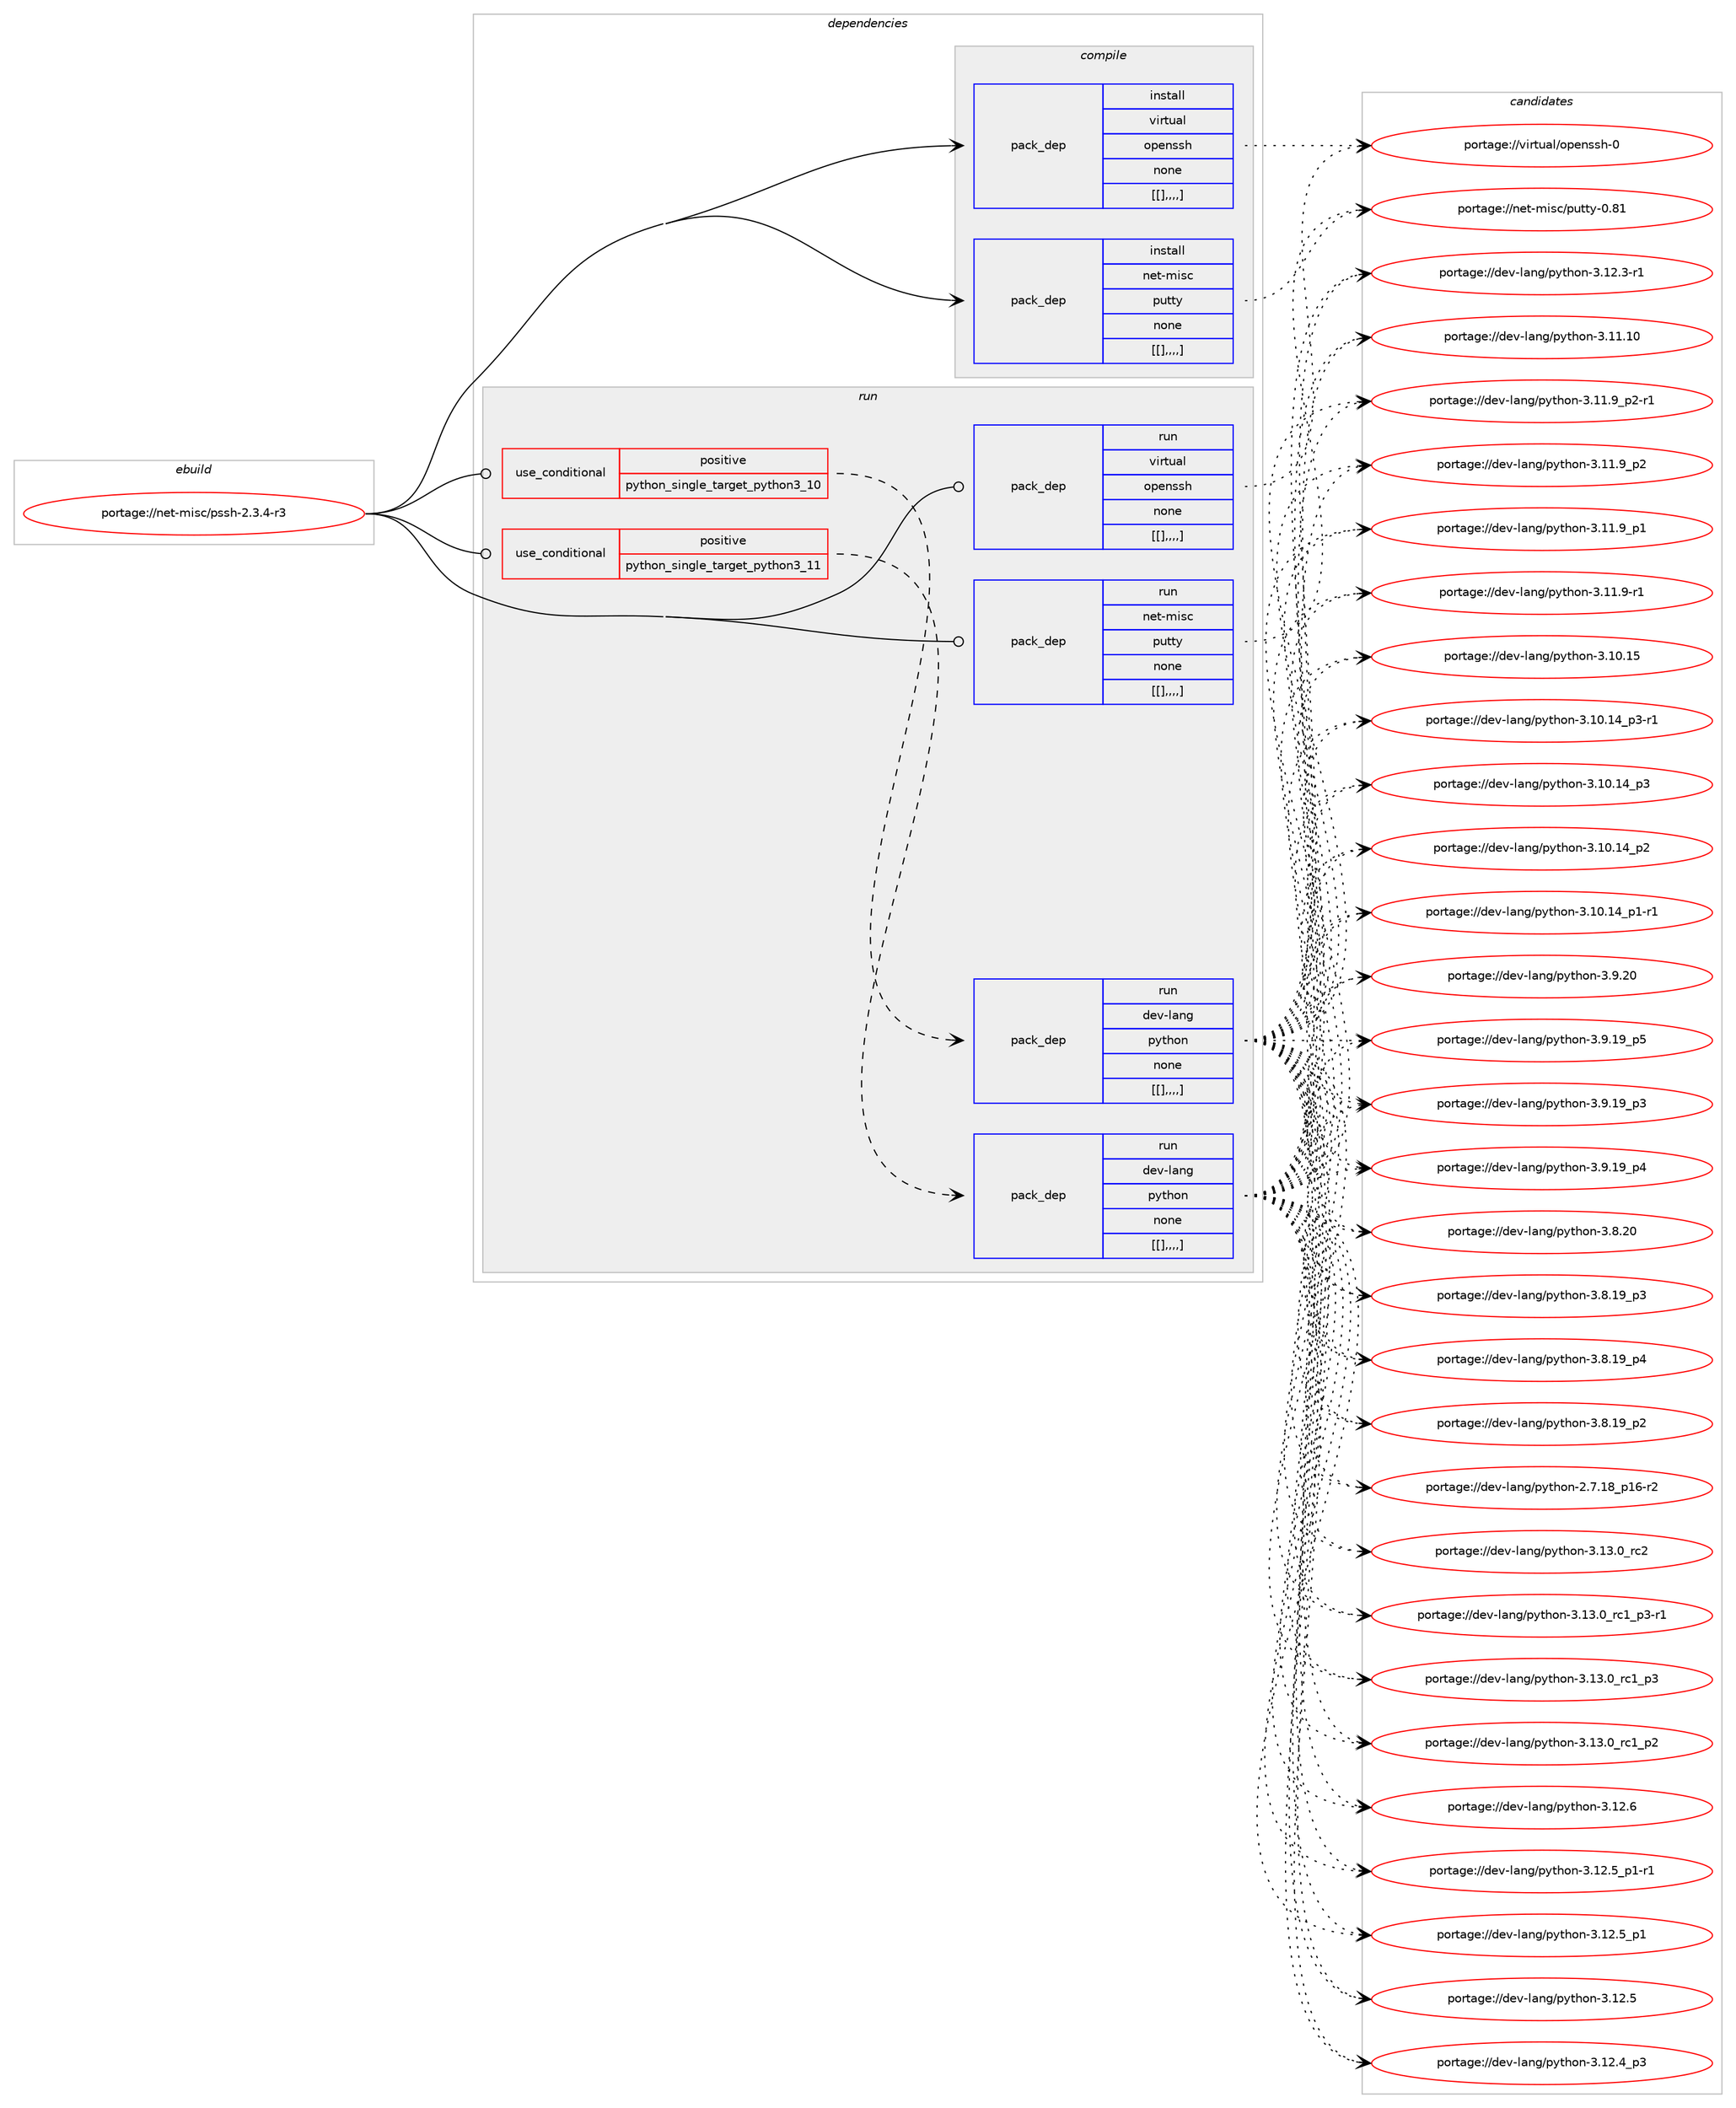 digraph prolog {

# *************
# Graph options
# *************

newrank=true;
concentrate=true;
compound=true;
graph [rankdir=LR,fontname=Helvetica,fontsize=10,ranksep=1.5];#, ranksep=2.5, nodesep=0.2];
edge  [arrowhead=vee];
node  [fontname=Helvetica,fontsize=10];

# **********
# The ebuild
# **********

subgraph cluster_leftcol {
color=gray;
label=<<i>ebuild</i>>;
id [label="portage://net-misc/pssh-2.3.4-r3", color=red, width=4, href="../net-misc/pssh-2.3.4-r3.svg"];
}

# ****************
# The dependencies
# ****************

subgraph cluster_midcol {
color=gray;
label=<<i>dependencies</i>>;
subgraph cluster_compile {
fillcolor="#eeeeee";
style=filled;
label=<<i>compile</i>>;
subgraph pack285732 {
dependency391183 [label=<<TABLE BORDER="0" CELLBORDER="1" CELLSPACING="0" CELLPADDING="4" WIDTH="220"><TR><TD ROWSPAN="6" CELLPADDING="30">pack_dep</TD></TR><TR><TD WIDTH="110">install</TD></TR><TR><TD>virtual</TD></TR><TR><TD>openssh</TD></TR><TR><TD>none</TD></TR><TR><TD>[[],,,,]</TD></TR></TABLE>>, shape=none, color=blue];
}
id:e -> dependency391183:w [weight=20,style="solid",arrowhead="vee"];
subgraph pack285733 {
dependency391184 [label=<<TABLE BORDER="0" CELLBORDER="1" CELLSPACING="0" CELLPADDING="4" WIDTH="220"><TR><TD ROWSPAN="6" CELLPADDING="30">pack_dep</TD></TR><TR><TD WIDTH="110">install</TD></TR><TR><TD>net-misc</TD></TR><TR><TD>putty</TD></TR><TR><TD>none</TD></TR><TR><TD>[[],,,,]</TD></TR></TABLE>>, shape=none, color=blue];
}
id:e -> dependency391184:w [weight=20,style="solid",arrowhead="vee"];
}
subgraph cluster_compileandrun {
fillcolor="#eeeeee";
style=filled;
label=<<i>compile and run</i>>;
}
subgraph cluster_run {
fillcolor="#eeeeee";
style=filled;
label=<<i>run</i>>;
subgraph cond102602 {
dependency391185 [label=<<TABLE BORDER="0" CELLBORDER="1" CELLSPACING="0" CELLPADDING="4"><TR><TD ROWSPAN="3" CELLPADDING="10">use_conditional</TD></TR><TR><TD>positive</TD></TR><TR><TD>python_single_target_python3_10</TD></TR></TABLE>>, shape=none, color=red];
subgraph pack285734 {
dependency391186 [label=<<TABLE BORDER="0" CELLBORDER="1" CELLSPACING="0" CELLPADDING="4" WIDTH="220"><TR><TD ROWSPAN="6" CELLPADDING="30">pack_dep</TD></TR><TR><TD WIDTH="110">run</TD></TR><TR><TD>dev-lang</TD></TR><TR><TD>python</TD></TR><TR><TD>none</TD></TR><TR><TD>[[],,,,]</TD></TR></TABLE>>, shape=none, color=blue];
}
dependency391185:e -> dependency391186:w [weight=20,style="dashed",arrowhead="vee"];
}
id:e -> dependency391185:w [weight=20,style="solid",arrowhead="odot"];
subgraph cond102603 {
dependency391187 [label=<<TABLE BORDER="0" CELLBORDER="1" CELLSPACING="0" CELLPADDING="4"><TR><TD ROWSPAN="3" CELLPADDING="10">use_conditional</TD></TR><TR><TD>positive</TD></TR><TR><TD>python_single_target_python3_11</TD></TR></TABLE>>, shape=none, color=red];
subgraph pack285735 {
dependency391188 [label=<<TABLE BORDER="0" CELLBORDER="1" CELLSPACING="0" CELLPADDING="4" WIDTH="220"><TR><TD ROWSPAN="6" CELLPADDING="30">pack_dep</TD></TR><TR><TD WIDTH="110">run</TD></TR><TR><TD>dev-lang</TD></TR><TR><TD>python</TD></TR><TR><TD>none</TD></TR><TR><TD>[[],,,,]</TD></TR></TABLE>>, shape=none, color=blue];
}
dependency391187:e -> dependency391188:w [weight=20,style="dashed",arrowhead="vee"];
}
id:e -> dependency391187:w [weight=20,style="solid",arrowhead="odot"];
subgraph pack285736 {
dependency391189 [label=<<TABLE BORDER="0" CELLBORDER="1" CELLSPACING="0" CELLPADDING="4" WIDTH="220"><TR><TD ROWSPAN="6" CELLPADDING="30">pack_dep</TD></TR><TR><TD WIDTH="110">run</TD></TR><TR><TD>virtual</TD></TR><TR><TD>openssh</TD></TR><TR><TD>none</TD></TR><TR><TD>[[],,,,]</TD></TR></TABLE>>, shape=none, color=blue];
}
id:e -> dependency391189:w [weight=20,style="solid",arrowhead="odot"];
subgraph pack285737 {
dependency391190 [label=<<TABLE BORDER="0" CELLBORDER="1" CELLSPACING="0" CELLPADDING="4" WIDTH="220"><TR><TD ROWSPAN="6" CELLPADDING="30">pack_dep</TD></TR><TR><TD WIDTH="110">run</TD></TR><TR><TD>net-misc</TD></TR><TR><TD>putty</TD></TR><TR><TD>none</TD></TR><TR><TD>[[],,,,]</TD></TR></TABLE>>, shape=none, color=blue];
}
id:e -> dependency391190:w [weight=20,style="solid",arrowhead="odot"];
}
}

# **************
# The candidates
# **************

subgraph cluster_choices {
rank=same;
color=gray;
label=<<i>candidates</i>>;

subgraph choice285732 {
color=black;
nodesep=1;
choice11810511411611797108471111121011101151151044548 [label="portage://virtual/openssh-0", color=red, width=4,href="../virtual/openssh-0.svg"];
dependency391183:e -> choice11810511411611797108471111121011101151151044548:w [style=dotted,weight="100"];
}
subgraph choice285733 {
color=black;
nodesep=1;
choice1101011164510910511599471121171161161214548465649 [label="portage://net-misc/putty-0.81", color=red, width=4,href="../net-misc/putty-0.81.svg"];
dependency391184:e -> choice1101011164510910511599471121171161161214548465649:w [style=dotted,weight="100"];
}
subgraph choice285734 {
color=black;
nodesep=1;
choice10010111845108971101034711212111610411111045514649514648951149950 [label="portage://dev-lang/python-3.13.0_rc2", color=red, width=4,href="../dev-lang/python-3.13.0_rc2.svg"];
choice1001011184510897110103471121211161041111104551464951464895114994995112514511449 [label="portage://dev-lang/python-3.13.0_rc1_p3-r1", color=red, width=4,href="../dev-lang/python-3.13.0_rc1_p3-r1.svg"];
choice100101118451089711010347112121116104111110455146495146489511499499511251 [label="portage://dev-lang/python-3.13.0_rc1_p3", color=red, width=4,href="../dev-lang/python-3.13.0_rc1_p3.svg"];
choice100101118451089711010347112121116104111110455146495146489511499499511250 [label="portage://dev-lang/python-3.13.0_rc1_p2", color=red, width=4,href="../dev-lang/python-3.13.0_rc1_p2.svg"];
choice10010111845108971101034711212111610411111045514649504654 [label="portage://dev-lang/python-3.12.6", color=red, width=4,href="../dev-lang/python-3.12.6.svg"];
choice1001011184510897110103471121211161041111104551464950465395112494511449 [label="portage://dev-lang/python-3.12.5_p1-r1", color=red, width=4,href="../dev-lang/python-3.12.5_p1-r1.svg"];
choice100101118451089711010347112121116104111110455146495046539511249 [label="portage://dev-lang/python-3.12.5_p1", color=red, width=4,href="../dev-lang/python-3.12.5_p1.svg"];
choice10010111845108971101034711212111610411111045514649504653 [label="portage://dev-lang/python-3.12.5", color=red, width=4,href="../dev-lang/python-3.12.5.svg"];
choice100101118451089711010347112121116104111110455146495046529511251 [label="portage://dev-lang/python-3.12.4_p3", color=red, width=4,href="../dev-lang/python-3.12.4_p3.svg"];
choice100101118451089711010347112121116104111110455146495046514511449 [label="portage://dev-lang/python-3.12.3-r1", color=red, width=4,href="../dev-lang/python-3.12.3-r1.svg"];
choice1001011184510897110103471121211161041111104551464949464948 [label="portage://dev-lang/python-3.11.10", color=red, width=4,href="../dev-lang/python-3.11.10.svg"];
choice1001011184510897110103471121211161041111104551464949465795112504511449 [label="portage://dev-lang/python-3.11.9_p2-r1", color=red, width=4,href="../dev-lang/python-3.11.9_p2-r1.svg"];
choice100101118451089711010347112121116104111110455146494946579511250 [label="portage://dev-lang/python-3.11.9_p2", color=red, width=4,href="../dev-lang/python-3.11.9_p2.svg"];
choice100101118451089711010347112121116104111110455146494946579511249 [label="portage://dev-lang/python-3.11.9_p1", color=red, width=4,href="../dev-lang/python-3.11.9_p1.svg"];
choice100101118451089711010347112121116104111110455146494946574511449 [label="portage://dev-lang/python-3.11.9-r1", color=red, width=4,href="../dev-lang/python-3.11.9-r1.svg"];
choice1001011184510897110103471121211161041111104551464948464953 [label="portage://dev-lang/python-3.10.15", color=red, width=4,href="../dev-lang/python-3.10.15.svg"];
choice100101118451089711010347112121116104111110455146494846495295112514511449 [label="portage://dev-lang/python-3.10.14_p3-r1", color=red, width=4,href="../dev-lang/python-3.10.14_p3-r1.svg"];
choice10010111845108971101034711212111610411111045514649484649529511251 [label="portage://dev-lang/python-3.10.14_p3", color=red, width=4,href="../dev-lang/python-3.10.14_p3.svg"];
choice10010111845108971101034711212111610411111045514649484649529511250 [label="portage://dev-lang/python-3.10.14_p2", color=red, width=4,href="../dev-lang/python-3.10.14_p2.svg"];
choice100101118451089711010347112121116104111110455146494846495295112494511449 [label="portage://dev-lang/python-3.10.14_p1-r1", color=red, width=4,href="../dev-lang/python-3.10.14_p1-r1.svg"];
choice10010111845108971101034711212111610411111045514657465048 [label="portage://dev-lang/python-3.9.20", color=red, width=4,href="../dev-lang/python-3.9.20.svg"];
choice100101118451089711010347112121116104111110455146574649579511253 [label="portage://dev-lang/python-3.9.19_p5", color=red, width=4,href="../dev-lang/python-3.9.19_p5.svg"];
choice100101118451089711010347112121116104111110455146574649579511252 [label="portage://dev-lang/python-3.9.19_p4", color=red, width=4,href="../dev-lang/python-3.9.19_p4.svg"];
choice100101118451089711010347112121116104111110455146574649579511251 [label="portage://dev-lang/python-3.9.19_p3", color=red, width=4,href="../dev-lang/python-3.9.19_p3.svg"];
choice10010111845108971101034711212111610411111045514656465048 [label="portage://dev-lang/python-3.8.20", color=red, width=4,href="../dev-lang/python-3.8.20.svg"];
choice100101118451089711010347112121116104111110455146564649579511252 [label="portage://dev-lang/python-3.8.19_p4", color=red, width=4,href="../dev-lang/python-3.8.19_p4.svg"];
choice100101118451089711010347112121116104111110455146564649579511251 [label="portage://dev-lang/python-3.8.19_p3", color=red, width=4,href="../dev-lang/python-3.8.19_p3.svg"];
choice100101118451089711010347112121116104111110455146564649579511250 [label="portage://dev-lang/python-3.8.19_p2", color=red, width=4,href="../dev-lang/python-3.8.19_p2.svg"];
choice100101118451089711010347112121116104111110455046554649569511249544511450 [label="portage://dev-lang/python-2.7.18_p16-r2", color=red, width=4,href="../dev-lang/python-2.7.18_p16-r2.svg"];
dependency391186:e -> choice10010111845108971101034711212111610411111045514649514648951149950:w [style=dotted,weight="100"];
dependency391186:e -> choice1001011184510897110103471121211161041111104551464951464895114994995112514511449:w [style=dotted,weight="100"];
dependency391186:e -> choice100101118451089711010347112121116104111110455146495146489511499499511251:w [style=dotted,weight="100"];
dependency391186:e -> choice100101118451089711010347112121116104111110455146495146489511499499511250:w [style=dotted,weight="100"];
dependency391186:e -> choice10010111845108971101034711212111610411111045514649504654:w [style=dotted,weight="100"];
dependency391186:e -> choice1001011184510897110103471121211161041111104551464950465395112494511449:w [style=dotted,weight="100"];
dependency391186:e -> choice100101118451089711010347112121116104111110455146495046539511249:w [style=dotted,weight="100"];
dependency391186:e -> choice10010111845108971101034711212111610411111045514649504653:w [style=dotted,weight="100"];
dependency391186:e -> choice100101118451089711010347112121116104111110455146495046529511251:w [style=dotted,weight="100"];
dependency391186:e -> choice100101118451089711010347112121116104111110455146495046514511449:w [style=dotted,weight="100"];
dependency391186:e -> choice1001011184510897110103471121211161041111104551464949464948:w [style=dotted,weight="100"];
dependency391186:e -> choice1001011184510897110103471121211161041111104551464949465795112504511449:w [style=dotted,weight="100"];
dependency391186:e -> choice100101118451089711010347112121116104111110455146494946579511250:w [style=dotted,weight="100"];
dependency391186:e -> choice100101118451089711010347112121116104111110455146494946579511249:w [style=dotted,weight="100"];
dependency391186:e -> choice100101118451089711010347112121116104111110455146494946574511449:w [style=dotted,weight="100"];
dependency391186:e -> choice1001011184510897110103471121211161041111104551464948464953:w [style=dotted,weight="100"];
dependency391186:e -> choice100101118451089711010347112121116104111110455146494846495295112514511449:w [style=dotted,weight="100"];
dependency391186:e -> choice10010111845108971101034711212111610411111045514649484649529511251:w [style=dotted,weight="100"];
dependency391186:e -> choice10010111845108971101034711212111610411111045514649484649529511250:w [style=dotted,weight="100"];
dependency391186:e -> choice100101118451089711010347112121116104111110455146494846495295112494511449:w [style=dotted,weight="100"];
dependency391186:e -> choice10010111845108971101034711212111610411111045514657465048:w [style=dotted,weight="100"];
dependency391186:e -> choice100101118451089711010347112121116104111110455146574649579511253:w [style=dotted,weight="100"];
dependency391186:e -> choice100101118451089711010347112121116104111110455146574649579511252:w [style=dotted,weight="100"];
dependency391186:e -> choice100101118451089711010347112121116104111110455146574649579511251:w [style=dotted,weight="100"];
dependency391186:e -> choice10010111845108971101034711212111610411111045514656465048:w [style=dotted,weight="100"];
dependency391186:e -> choice100101118451089711010347112121116104111110455146564649579511252:w [style=dotted,weight="100"];
dependency391186:e -> choice100101118451089711010347112121116104111110455146564649579511251:w [style=dotted,weight="100"];
dependency391186:e -> choice100101118451089711010347112121116104111110455146564649579511250:w [style=dotted,weight="100"];
dependency391186:e -> choice100101118451089711010347112121116104111110455046554649569511249544511450:w [style=dotted,weight="100"];
}
subgraph choice285735 {
color=black;
nodesep=1;
choice10010111845108971101034711212111610411111045514649514648951149950 [label="portage://dev-lang/python-3.13.0_rc2", color=red, width=4,href="../dev-lang/python-3.13.0_rc2.svg"];
choice1001011184510897110103471121211161041111104551464951464895114994995112514511449 [label="portage://dev-lang/python-3.13.0_rc1_p3-r1", color=red, width=4,href="../dev-lang/python-3.13.0_rc1_p3-r1.svg"];
choice100101118451089711010347112121116104111110455146495146489511499499511251 [label="portage://dev-lang/python-3.13.0_rc1_p3", color=red, width=4,href="../dev-lang/python-3.13.0_rc1_p3.svg"];
choice100101118451089711010347112121116104111110455146495146489511499499511250 [label="portage://dev-lang/python-3.13.0_rc1_p2", color=red, width=4,href="../dev-lang/python-3.13.0_rc1_p2.svg"];
choice10010111845108971101034711212111610411111045514649504654 [label="portage://dev-lang/python-3.12.6", color=red, width=4,href="../dev-lang/python-3.12.6.svg"];
choice1001011184510897110103471121211161041111104551464950465395112494511449 [label="portage://dev-lang/python-3.12.5_p1-r1", color=red, width=4,href="../dev-lang/python-3.12.5_p1-r1.svg"];
choice100101118451089711010347112121116104111110455146495046539511249 [label="portage://dev-lang/python-3.12.5_p1", color=red, width=4,href="../dev-lang/python-3.12.5_p1.svg"];
choice10010111845108971101034711212111610411111045514649504653 [label="portage://dev-lang/python-3.12.5", color=red, width=4,href="../dev-lang/python-3.12.5.svg"];
choice100101118451089711010347112121116104111110455146495046529511251 [label="portage://dev-lang/python-3.12.4_p3", color=red, width=4,href="../dev-lang/python-3.12.4_p3.svg"];
choice100101118451089711010347112121116104111110455146495046514511449 [label="portage://dev-lang/python-3.12.3-r1", color=red, width=4,href="../dev-lang/python-3.12.3-r1.svg"];
choice1001011184510897110103471121211161041111104551464949464948 [label="portage://dev-lang/python-3.11.10", color=red, width=4,href="../dev-lang/python-3.11.10.svg"];
choice1001011184510897110103471121211161041111104551464949465795112504511449 [label="portage://dev-lang/python-3.11.9_p2-r1", color=red, width=4,href="../dev-lang/python-3.11.9_p2-r1.svg"];
choice100101118451089711010347112121116104111110455146494946579511250 [label="portage://dev-lang/python-3.11.9_p2", color=red, width=4,href="../dev-lang/python-3.11.9_p2.svg"];
choice100101118451089711010347112121116104111110455146494946579511249 [label="portage://dev-lang/python-3.11.9_p1", color=red, width=4,href="../dev-lang/python-3.11.9_p1.svg"];
choice100101118451089711010347112121116104111110455146494946574511449 [label="portage://dev-lang/python-3.11.9-r1", color=red, width=4,href="../dev-lang/python-3.11.9-r1.svg"];
choice1001011184510897110103471121211161041111104551464948464953 [label="portage://dev-lang/python-3.10.15", color=red, width=4,href="../dev-lang/python-3.10.15.svg"];
choice100101118451089711010347112121116104111110455146494846495295112514511449 [label="portage://dev-lang/python-3.10.14_p3-r1", color=red, width=4,href="../dev-lang/python-3.10.14_p3-r1.svg"];
choice10010111845108971101034711212111610411111045514649484649529511251 [label="portage://dev-lang/python-3.10.14_p3", color=red, width=4,href="../dev-lang/python-3.10.14_p3.svg"];
choice10010111845108971101034711212111610411111045514649484649529511250 [label="portage://dev-lang/python-3.10.14_p2", color=red, width=4,href="../dev-lang/python-3.10.14_p2.svg"];
choice100101118451089711010347112121116104111110455146494846495295112494511449 [label="portage://dev-lang/python-3.10.14_p1-r1", color=red, width=4,href="../dev-lang/python-3.10.14_p1-r1.svg"];
choice10010111845108971101034711212111610411111045514657465048 [label="portage://dev-lang/python-3.9.20", color=red, width=4,href="../dev-lang/python-3.9.20.svg"];
choice100101118451089711010347112121116104111110455146574649579511253 [label="portage://dev-lang/python-3.9.19_p5", color=red, width=4,href="../dev-lang/python-3.9.19_p5.svg"];
choice100101118451089711010347112121116104111110455146574649579511252 [label="portage://dev-lang/python-3.9.19_p4", color=red, width=4,href="../dev-lang/python-3.9.19_p4.svg"];
choice100101118451089711010347112121116104111110455146574649579511251 [label="portage://dev-lang/python-3.9.19_p3", color=red, width=4,href="../dev-lang/python-3.9.19_p3.svg"];
choice10010111845108971101034711212111610411111045514656465048 [label="portage://dev-lang/python-3.8.20", color=red, width=4,href="../dev-lang/python-3.8.20.svg"];
choice100101118451089711010347112121116104111110455146564649579511252 [label="portage://dev-lang/python-3.8.19_p4", color=red, width=4,href="../dev-lang/python-3.8.19_p4.svg"];
choice100101118451089711010347112121116104111110455146564649579511251 [label="portage://dev-lang/python-3.8.19_p3", color=red, width=4,href="../dev-lang/python-3.8.19_p3.svg"];
choice100101118451089711010347112121116104111110455146564649579511250 [label="portage://dev-lang/python-3.8.19_p2", color=red, width=4,href="../dev-lang/python-3.8.19_p2.svg"];
choice100101118451089711010347112121116104111110455046554649569511249544511450 [label="portage://dev-lang/python-2.7.18_p16-r2", color=red, width=4,href="../dev-lang/python-2.7.18_p16-r2.svg"];
dependency391188:e -> choice10010111845108971101034711212111610411111045514649514648951149950:w [style=dotted,weight="100"];
dependency391188:e -> choice1001011184510897110103471121211161041111104551464951464895114994995112514511449:w [style=dotted,weight="100"];
dependency391188:e -> choice100101118451089711010347112121116104111110455146495146489511499499511251:w [style=dotted,weight="100"];
dependency391188:e -> choice100101118451089711010347112121116104111110455146495146489511499499511250:w [style=dotted,weight="100"];
dependency391188:e -> choice10010111845108971101034711212111610411111045514649504654:w [style=dotted,weight="100"];
dependency391188:e -> choice1001011184510897110103471121211161041111104551464950465395112494511449:w [style=dotted,weight="100"];
dependency391188:e -> choice100101118451089711010347112121116104111110455146495046539511249:w [style=dotted,weight="100"];
dependency391188:e -> choice10010111845108971101034711212111610411111045514649504653:w [style=dotted,weight="100"];
dependency391188:e -> choice100101118451089711010347112121116104111110455146495046529511251:w [style=dotted,weight="100"];
dependency391188:e -> choice100101118451089711010347112121116104111110455146495046514511449:w [style=dotted,weight="100"];
dependency391188:e -> choice1001011184510897110103471121211161041111104551464949464948:w [style=dotted,weight="100"];
dependency391188:e -> choice1001011184510897110103471121211161041111104551464949465795112504511449:w [style=dotted,weight="100"];
dependency391188:e -> choice100101118451089711010347112121116104111110455146494946579511250:w [style=dotted,weight="100"];
dependency391188:e -> choice100101118451089711010347112121116104111110455146494946579511249:w [style=dotted,weight="100"];
dependency391188:e -> choice100101118451089711010347112121116104111110455146494946574511449:w [style=dotted,weight="100"];
dependency391188:e -> choice1001011184510897110103471121211161041111104551464948464953:w [style=dotted,weight="100"];
dependency391188:e -> choice100101118451089711010347112121116104111110455146494846495295112514511449:w [style=dotted,weight="100"];
dependency391188:e -> choice10010111845108971101034711212111610411111045514649484649529511251:w [style=dotted,weight="100"];
dependency391188:e -> choice10010111845108971101034711212111610411111045514649484649529511250:w [style=dotted,weight="100"];
dependency391188:e -> choice100101118451089711010347112121116104111110455146494846495295112494511449:w [style=dotted,weight="100"];
dependency391188:e -> choice10010111845108971101034711212111610411111045514657465048:w [style=dotted,weight="100"];
dependency391188:e -> choice100101118451089711010347112121116104111110455146574649579511253:w [style=dotted,weight="100"];
dependency391188:e -> choice100101118451089711010347112121116104111110455146574649579511252:w [style=dotted,weight="100"];
dependency391188:e -> choice100101118451089711010347112121116104111110455146574649579511251:w [style=dotted,weight="100"];
dependency391188:e -> choice10010111845108971101034711212111610411111045514656465048:w [style=dotted,weight="100"];
dependency391188:e -> choice100101118451089711010347112121116104111110455146564649579511252:w [style=dotted,weight="100"];
dependency391188:e -> choice100101118451089711010347112121116104111110455146564649579511251:w [style=dotted,weight="100"];
dependency391188:e -> choice100101118451089711010347112121116104111110455146564649579511250:w [style=dotted,weight="100"];
dependency391188:e -> choice100101118451089711010347112121116104111110455046554649569511249544511450:w [style=dotted,weight="100"];
}
subgraph choice285736 {
color=black;
nodesep=1;
choice11810511411611797108471111121011101151151044548 [label="portage://virtual/openssh-0", color=red, width=4,href="../virtual/openssh-0.svg"];
dependency391189:e -> choice11810511411611797108471111121011101151151044548:w [style=dotted,weight="100"];
}
subgraph choice285737 {
color=black;
nodesep=1;
choice1101011164510910511599471121171161161214548465649 [label="portage://net-misc/putty-0.81", color=red, width=4,href="../net-misc/putty-0.81.svg"];
dependency391190:e -> choice1101011164510910511599471121171161161214548465649:w [style=dotted,weight="100"];
}
}

}
